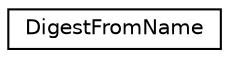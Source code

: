 digraph "Graphical Class Hierarchy"
{
 // LATEX_PDF_SIZE
  edge [fontname="Helvetica",fontsize="10",labelfontname="Helvetica",labelfontsize="10"];
  node [fontname="Helvetica",fontsize="10",shape=record];
  rankdir="LR";
  Node0 [label="DigestFromName",height=0.2,width=0.4,color="black", fillcolor="white", style="filled",URL="$class_digest_from_name.html",tooltip="Get a Message Digest instance from it's enumeration name."];
}
